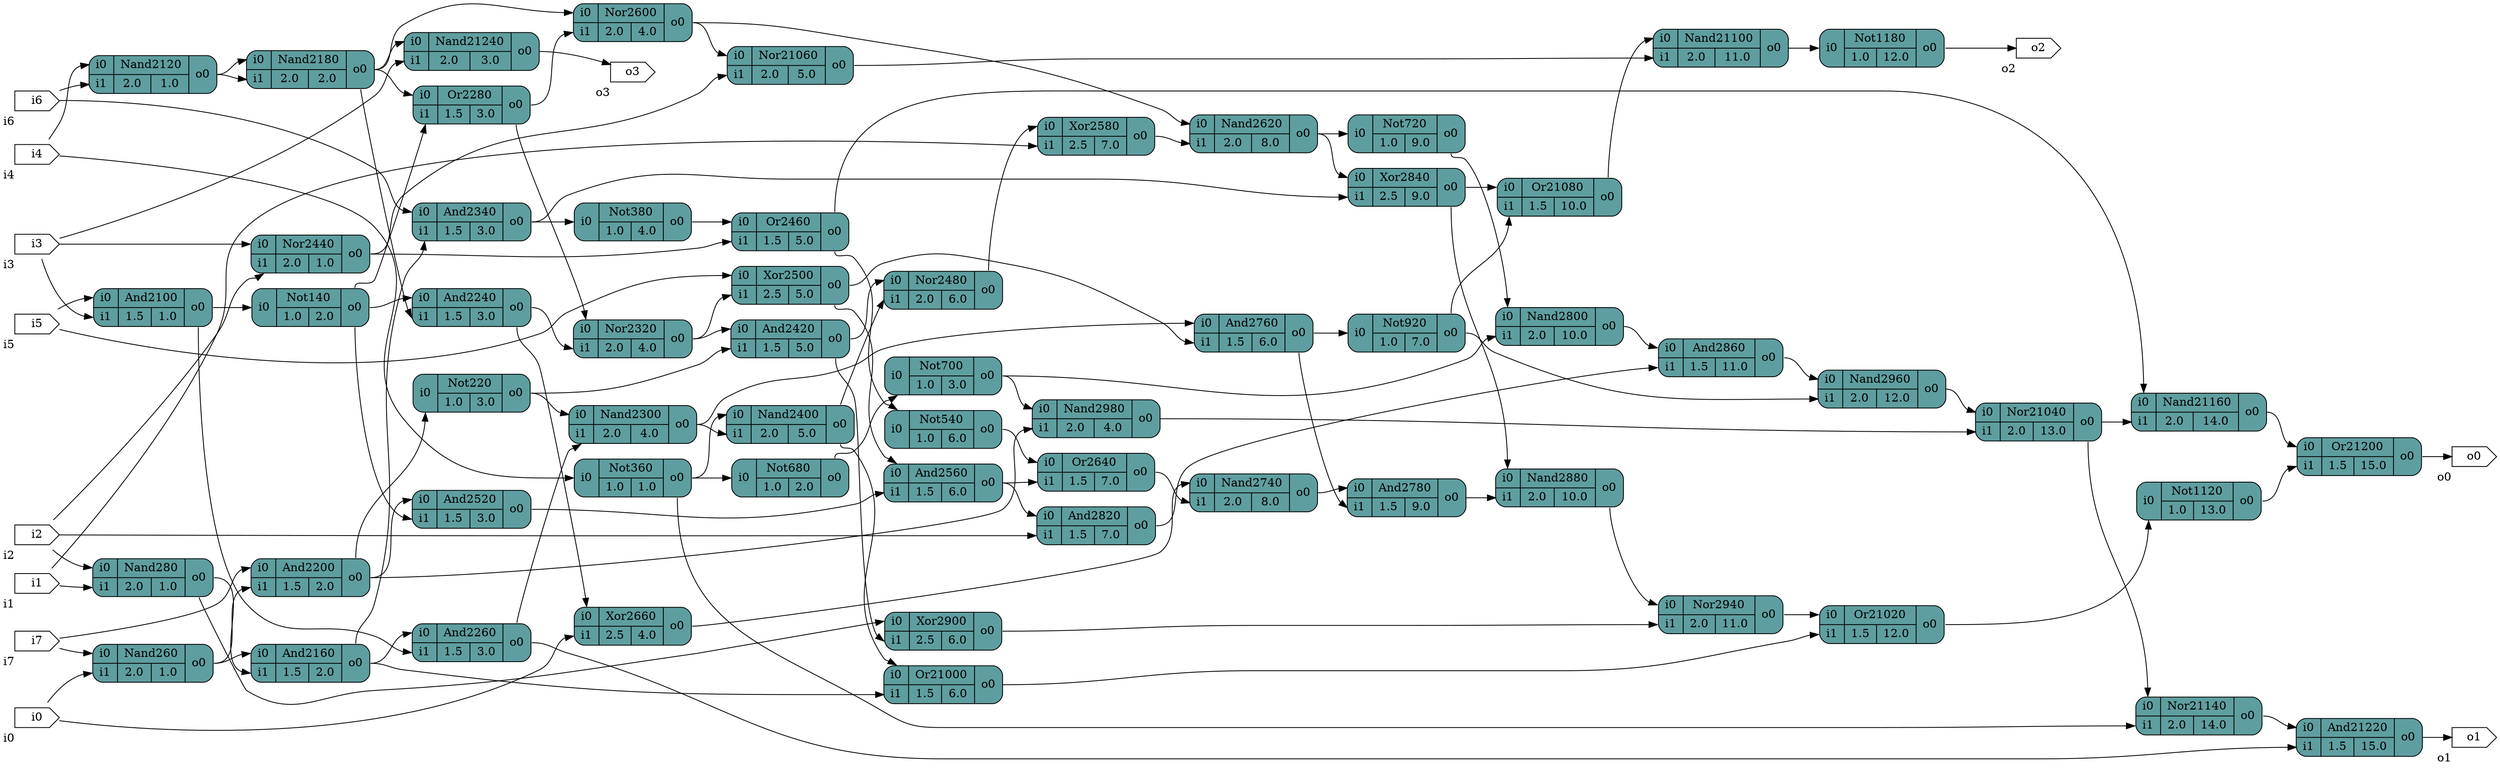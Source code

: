 digraph test {
		graph [rankdir = LR];
		Nand260[shape=record; style="rounded,filled"; fillcolor=cadetblue; label="{{<i0>i0|<i1>i1}|{Nand260|{2.0|1.0}}|{<o0>o0}}"]
		Nand280[shape=record; style="rounded,filled"; fillcolor=cadetblue; label="{{<i0>i0|<i1>i1}|{Nand280|{2.0|1.0}}|{<o0>o0}}"]
		And2100[shape=record; style="rounded,filled"; fillcolor=cadetblue; label="{{<i0>i0|<i1>i1}|{And2100|{1.5|1.0}}|{<o0>o0}}"]
		Nand2120[shape=record; style="rounded,filled"; fillcolor=cadetblue; label="{{<i0>i0|<i1>i1}|{Nand2120|{2.0|1.0}}|{<o0>o0}}"]
		Not140[shape=record; style="rounded,filled"; fillcolor=cadetblue; label="{{<i0>i0}|{Not140|{1.0|2.0}}|{<o0>o0}}"]
		And2160[shape=record; style="rounded,filled"; fillcolor=cadetblue; label="{{<i0>i0|<i1>i1}|{And2160|{1.5|2.0}}|{<o0>o0}}"]
		Nand2180[shape=record; style="rounded,filled"; fillcolor=cadetblue; label="{{<i0>i0|<i1>i1}|{Nand2180|{2.0|2.0}}|{<o0>o0}}"]
		And2200[shape=record; style="rounded,filled"; fillcolor=cadetblue; label="{{<i0>i0|<i1>i1}|{And2200|{1.5|2.0}}|{<o0>o0}}"]
		Not220[shape=record; style="rounded,filled"; fillcolor=cadetblue; label="{{<i0>i0}|{Not220|{1.0|3.0}}|{<o0>o0}}"]
		And2240[shape=record; style="rounded,filled"; fillcolor=cadetblue; label="{{<i0>i0|<i1>i1}|{And2240|{1.5|3.0}}|{<o0>o0}}"]
		And2260[shape=record; style="rounded,filled"; fillcolor=cadetblue; label="{{<i0>i0|<i1>i1}|{And2260|{1.5|3.0}}|{<o0>o0}}"]
		Or2280[shape=record; style="rounded,filled"; fillcolor=cadetblue; label="{{<i0>i0|<i1>i1}|{Or2280|{1.5|3.0}}|{<o0>o0}}"]
		Nand2300[shape=record; style="rounded,filled"; fillcolor=cadetblue; label="{{<i0>i0|<i1>i1}|{Nand2300|{2.0|4.0}}|{<o0>o0}}"]
		Nor2320[shape=record; style="rounded,filled"; fillcolor=cadetblue; label="{{<i0>i0|<i1>i1}|{Nor2320|{2.0|4.0}}|{<o0>o0}}"]
		And2340[shape=record; style="rounded,filled"; fillcolor=cadetblue; label="{{<i0>i0|<i1>i1}|{And2340|{1.5|3.0}}|{<o0>o0}}"]
		Not360[shape=record; style="rounded,filled"; fillcolor=cadetblue; label="{{<i0>i0}|{Not360|{1.0|1.0}}|{<o0>o0}}"]
		Not380[shape=record; style="rounded,filled"; fillcolor=cadetblue; label="{{<i0>i0}|{Not380|{1.0|4.0}}|{<o0>o0}}"]
		Nand2400[shape=record; style="rounded,filled"; fillcolor=cadetblue; label="{{<i0>i0|<i1>i1}|{Nand2400|{2.0|5.0}}|{<o0>o0}}"]
		And2420[shape=record; style="rounded,filled"; fillcolor=cadetblue; label="{{<i0>i0|<i1>i1}|{And2420|{1.5|5.0}}|{<o0>o0}}"]
		Nor2440[shape=record; style="rounded,filled"; fillcolor=cadetblue; label="{{<i0>i0|<i1>i1}|{Nor2440|{2.0|1.0}}|{<o0>o0}}"]
		Or2460[shape=record; style="rounded,filled"; fillcolor=cadetblue; label="{{<i0>i0|<i1>i1}|{Or2460|{1.5|5.0}}|{<o0>o0}}"]
		Nor2480[shape=record; style="rounded,filled"; fillcolor=cadetblue; label="{{<i0>i0|<i1>i1}|{Nor2480|{2.0|6.0}}|{<o0>o0}}"]
		Xor2500[shape=record; style="rounded,filled"; fillcolor=cadetblue; label="{{<i0>i0|<i1>i1}|{Xor2500|{2.5|5.0}}|{<o0>o0}}"]
		And2520[shape=record; style="rounded,filled"; fillcolor=cadetblue; label="{{<i0>i0|<i1>i1}|{And2520|{1.5|3.0}}|{<o0>o0}}"]
		Not540[shape=record; style="rounded,filled"; fillcolor=cadetblue; label="{{<i0>i0}|{Not540|{1.0|6.0}}|{<o0>o0}}"]
		And2560[shape=record; style="rounded,filled"; fillcolor=cadetblue; label="{{<i0>i0|<i1>i1}|{And2560|{1.5|6.0}}|{<o0>o0}}"]
		Xor2580[shape=record; style="rounded,filled"; fillcolor=cadetblue; label="{{<i0>i0|<i1>i1}|{Xor2580|{2.5|7.0}}|{<o0>o0}}"]
		Nor2600[shape=record; style="rounded,filled"; fillcolor=cadetblue; label="{{<i0>i0|<i1>i1}|{Nor2600|{2.0|4.0}}|{<o0>o0}}"]
		Nand2620[shape=record; style="rounded,filled"; fillcolor=cadetblue; label="{{<i0>i0|<i1>i1}|{Nand2620|{2.0|8.0}}|{<o0>o0}}"]
		Or2640[shape=record; style="rounded,filled"; fillcolor=cadetblue; label="{{<i0>i0|<i1>i1}|{Or2640|{1.5|7.0}}|{<o0>o0}}"]
		Xor2660[shape=record; style="rounded,filled"; fillcolor=cadetblue; label="{{<i0>i0|<i1>i1}|{Xor2660|{2.5|4.0}}|{<o0>o0}}"]
		Not680[shape=record; style="rounded,filled"; fillcolor=cadetblue; label="{{<i0>i0}|{Not680|{1.0|2.0}}|{<o0>o0}}"]
		Not700[shape=record; style="rounded,filled"; fillcolor=cadetblue; label="{{<i0>i0}|{Not700|{1.0|3.0}}|{<o0>o0}}"]
		Not720[shape=record; style="rounded,filled"; fillcolor=cadetblue; label="{{<i0>i0}|{Not720|{1.0|9.0}}|{<o0>o0}}"]
		Nand2740[shape=record; style="rounded,filled"; fillcolor=cadetblue; label="{{<i0>i0|<i1>i1}|{Nand2740|{2.0|8.0}}|{<o0>o0}}"]
		And2760[shape=record; style="rounded,filled"; fillcolor=cadetblue; label="{{<i0>i0|<i1>i1}|{And2760|{1.5|6.0}}|{<o0>o0}}"]
		And2780[shape=record; style="rounded,filled"; fillcolor=cadetblue; label="{{<i0>i0|<i1>i1}|{And2780|{1.5|9.0}}|{<o0>o0}}"]
		Nand2800[shape=record; style="rounded,filled"; fillcolor=cadetblue; label="{{<i0>i0|<i1>i1}|{Nand2800|{2.0|10.0}}|{<o0>o0}}"]
		And2820[shape=record; style="rounded,filled"; fillcolor=cadetblue; label="{{<i0>i0|<i1>i1}|{And2820|{1.5|7.0}}|{<o0>o0}}"]
		Xor2840[shape=record; style="rounded,filled"; fillcolor=cadetblue; label="{{<i0>i0|<i1>i1}|{Xor2840|{2.5|9.0}}|{<o0>o0}}"]
		And2860[shape=record; style="rounded,filled"; fillcolor=cadetblue; label="{{<i0>i0|<i1>i1}|{And2860|{1.5|11.0}}|{<o0>o0}}"]
		Nand2880[shape=record; style="rounded,filled"; fillcolor=cadetblue; label="{{<i0>i0|<i1>i1}|{Nand2880|{2.0|10.0}}|{<o0>o0}}"]
		Xor2900[shape=record; style="rounded,filled"; fillcolor=cadetblue; label="{{<i0>i0|<i1>i1}|{Xor2900|{2.5|6.0}}|{<o0>o0}}"]
		Not920[shape=record; style="rounded,filled"; fillcolor=cadetblue; label="{{<i0>i0}|{Not920|{1.0|7.0}}|{<o0>o0}}"]
		Nor2940[shape=record; style="rounded,filled"; fillcolor=cadetblue; label="{{<i0>i0|<i1>i1}|{Nor2940|{2.0|11.0}}|{<o0>o0}}"]
		Nand2960[shape=record; style="rounded,filled"; fillcolor=cadetblue; label="{{<i0>i0|<i1>i1}|{Nand2960|{2.0|12.0}}|{<o0>o0}}"]
		Nand2980[shape=record; style="rounded,filled"; fillcolor=cadetblue; label="{{<i0>i0|<i1>i1}|{Nand2980|{2.0|4.0}}|{<o0>o0}}"]
		Or21000[shape=record; style="rounded,filled"; fillcolor=cadetblue; label="{{<i0>i0|<i1>i1}|{Or21000|{1.5|6.0}}|{<o0>o0}}"]
		Or21020[shape=record; style="rounded,filled"; fillcolor=cadetblue; label="{{<i0>i0|<i1>i1}|{Or21020|{1.5|12.0}}|{<o0>o0}}"]
		Nor21040[shape=record; style="rounded,filled"; fillcolor=cadetblue; label="{{<i0>i0|<i1>i1}|{Nor21040|{2.0|13.0}}|{<o0>o0}}"]
		Nor21060[shape=record; style="rounded,filled"; fillcolor=cadetblue; label="{{<i0>i0|<i1>i1}|{Nor21060|{2.0|5.0}}|{<o0>o0}}"]
		Or21080[shape=record; style="rounded,filled"; fillcolor=cadetblue; label="{{<i0>i0|<i1>i1}|{Or21080|{1.5|10.0}}|{<o0>o0}}"]
		Nand21100[shape=record; style="rounded,filled"; fillcolor=cadetblue; label="{{<i0>i0|<i1>i1}|{Nand21100|{2.0|11.0}}|{<o0>o0}}"]
		Not1120[shape=record; style="rounded,filled"; fillcolor=cadetblue; label="{{<i0>i0}|{Not1120|{1.0|13.0}}|{<o0>o0}}"]
		Nor21140[shape=record; style="rounded,filled"; fillcolor=cadetblue; label="{{<i0>i0|<i1>i1}|{Nor21140|{2.0|14.0}}|{<o0>o0}}"]
		Nand21160[shape=record; style="rounded,filled"; fillcolor=cadetblue; label="{{<i0>i0|<i1>i1}|{Nand21160|{2.0|14.0}}|{<o0>o0}}"]
		Not1180[shape=record; style="rounded,filled"; fillcolor=cadetblue; label="{{<i0>i0}|{Not1180|{1.0|12.0}}|{<o0>o0}}"]
		Or21200[shape=record; style="rounded,filled"; fillcolor=cadetblue; label="{{<i0>i0|<i1>i1}|{Or21200|{1.5|15.0}}|{<o0>o0}}"]
		And21220[shape=record; style="rounded,filled"; fillcolor=cadetblue; label="{{<i0>i0|<i1>i1}|{And21220|{1.5|15.0}}|{<o0>o0}}"]
		Nand21240[shape=record; style="rounded,filled"; fillcolor=cadetblue; label="{{<i0>i0|<i1>i1}|{Nand21240|{2.0|3.0}}|{<o0>o0}}"]
		i0[shape=cds,xlabel="i0"]
		i1[shape=cds,xlabel="i1"]
		i2[shape=cds,xlabel="i2"]
		i3[shape=cds,xlabel="i3"]
		i4[shape=cds,xlabel="i4"]
		i5[shape=cds,xlabel="i5"]
		i6[shape=cds,xlabel="i6"]
		i7[shape=cds,xlabel="i7"]
		o0[shape=cds,xlabel="o0"]
		o1[shape=cds,xlabel="o1"]
		o2[shape=cds,xlabel="o2"]
		o3[shape=cds,xlabel="o3"]
		i0 -> Nand260:i1;
		i0 -> Xor2660:i1;
		i1 -> Nand280:i1;
		i1 -> Xor2580:i1;
		i2 -> Nand280:i0;
		i2 -> Nor2440:i1;
		i2 -> And2820:i1;
		i3 -> And2100:i1;
		i3 -> Nor2440:i0;
		i3 -> Nand21240:i1;
		i4 -> Nand2120:i0;
		i4 -> Not360:i0;
		i5 -> And2100:i0;
		i5 -> Xor2500:i0;
		i6 -> Nand2120:i1;
		i6 -> And2340:i0;
		i7 -> Nand260:i0;
		i7 -> And2200:i0;
		Nand260:o0 -> And2160:i0;
		Nand260:o0 -> And2200:i1;
		Nand280:o0 -> And2160:i1;
		Nand280:o0 -> Xor2900:i0;
		And2100:o0 -> Not140:i0;
		And2100:o0 -> And2260:i1;
		Nand2120:o0 -> Nand2180:i0;
		Nand2120:o0 -> Nand2180:i1;
		Not140:o0 -> And2240:i0;
		Not140:o0 -> Or2280:i1;
		Not140:o0 -> And2520:i1;
		And2160:o0 -> And2260:i0;
		And2160:o0 -> And2340:i1;
		And2160:o0 -> Or21000:i1;
		Nand2180:o0 -> And2240:i1;
		Nand2180:o0 -> Or2280:i0;
		Nand2180:o0 -> Nor2600:i0;
		Nand2180:o0 -> Nand21240:i0;
		And2200:o0 -> Not220:i0;
		And2200:o0 -> And2520:i0;
		And2200:o0 -> Nand2980:i1;
		Not220:o0 -> Nand2300:i0;
		Not220:o0 -> And2420:i1;
		And2240:o0 -> Nor2320:i1;
		And2240:o0 -> Xor2660:i0;
		And2260:o0 -> Nand2300:i1;
		And2260:o0 -> And21220:i1;
		Or2280:o0 -> Nor2320:i0;
		Or2280:o0 -> Nor2600:i1;
		Nand2300:o0 -> Nand2400:i1;
		Nand2300:o0 -> And2760:i0;
		Nor2320:o0 -> And2420:i0;
		Nor2320:o0 -> Xor2500:i1;
		And2340:o0 -> Not380:i0;
		And2340:o0 -> Xor2840:i1;
		Not360:o0 -> Nand2400:i0;
		Not360:o0 -> Not680:i0;
		Not360:o0 -> Nor21140:i1;
		Not380:o0 -> Or2460:i0;
		Nand2400:o0 -> Nor2480:i1;
		Nand2400:o0 -> Or21000:i0;
		And2420:o0 -> Nor2480:i0;
		And2420:o0 -> Xor2900:i1;
		Nor2440:o0 -> Or2460:i1;
		Nor2440:o0 -> Nor21060:i1;
		Or2460:o0 -> Not540:i0;
		Or2460:o0 -> Nand21160:i0;
		Nor2480:o0 -> Xor2580:i0;
		Xor2500:o0 -> And2560:i0;
		Xor2500:o0 -> And2760:i1;
		And2520:o0 -> And2560:i1;
		Not540:o0 -> Or2640:i0;
		And2560:o0 -> Or2640:i1;
		And2560:o0 -> And2820:i0;
		Xor2580:o0 -> Nand2620:i1;
		Nor2600:o0 -> Nand2620:i0;
		Nor2600:o0 -> Nor21060:i0;
		Nand2620:o0 -> Not720:i0;
		Nand2620:o0 -> Xor2840:i0;
		Or2640:o0 -> Nand2740:i1;
		Xor2660:o0 -> Nand2740:i0;
		Not680:o0 -> Not700:i0;
		Not700:o0 -> Nand2800:i1;
		Not700:o0 -> Nand2980:i0;
		Not720:o0 -> Nand2800:i0;
		Nand2740:o0 -> And2780:i0;
		And2760:o0 -> And2780:i1;
		And2760:o0 -> Not920:i0;
		And2780:o0 -> Nand2880:i1;
		Nand2800:o0 -> And2860:i0;
		And2820:o0 -> And2860:i1;
		Xor2840:o0 -> Nand2880:i0;
		Xor2840:o0 -> Or21080:i0;
		And2860:o0 -> Nand2960:i0;
		Nand2880:o0 -> Nor2940:i0;
		Xor2900:o0 -> Nor2940:i1;
		Not920:o0 -> Nand2960:i1;
		Not920:o0 -> Or21080:i1;
		Nor2940:o0 -> Or21020:i0;
		Nand2960:o0 -> Nor21040:i0;
		Nand2980:o0 -> Nor21040:i1;
		Or21000:o0 -> Or21020:i1;
		Or21020:o0 -> Not1120:i0;
		Nor21040:o0 -> Nor21140:i0;
		Nor21040:o0 -> Nand21160:i1;
		Nor21060:o0 -> Nand21100:i1;
		Or21080:o0 -> Nand21100:i0;
		Nand21100:o0 -> Not1180:i0;
		Not1120:o0 -> Or21200:i1;
		Nor21140:o0 -> And21220:i0;
		Nand21160:o0 -> Or21200:i0;
		Not1180:o0 -> o2;
		Or21200:o0 -> o0;
		And21220:o0 -> o1;
		Nand21240:o0 -> o3;
}
